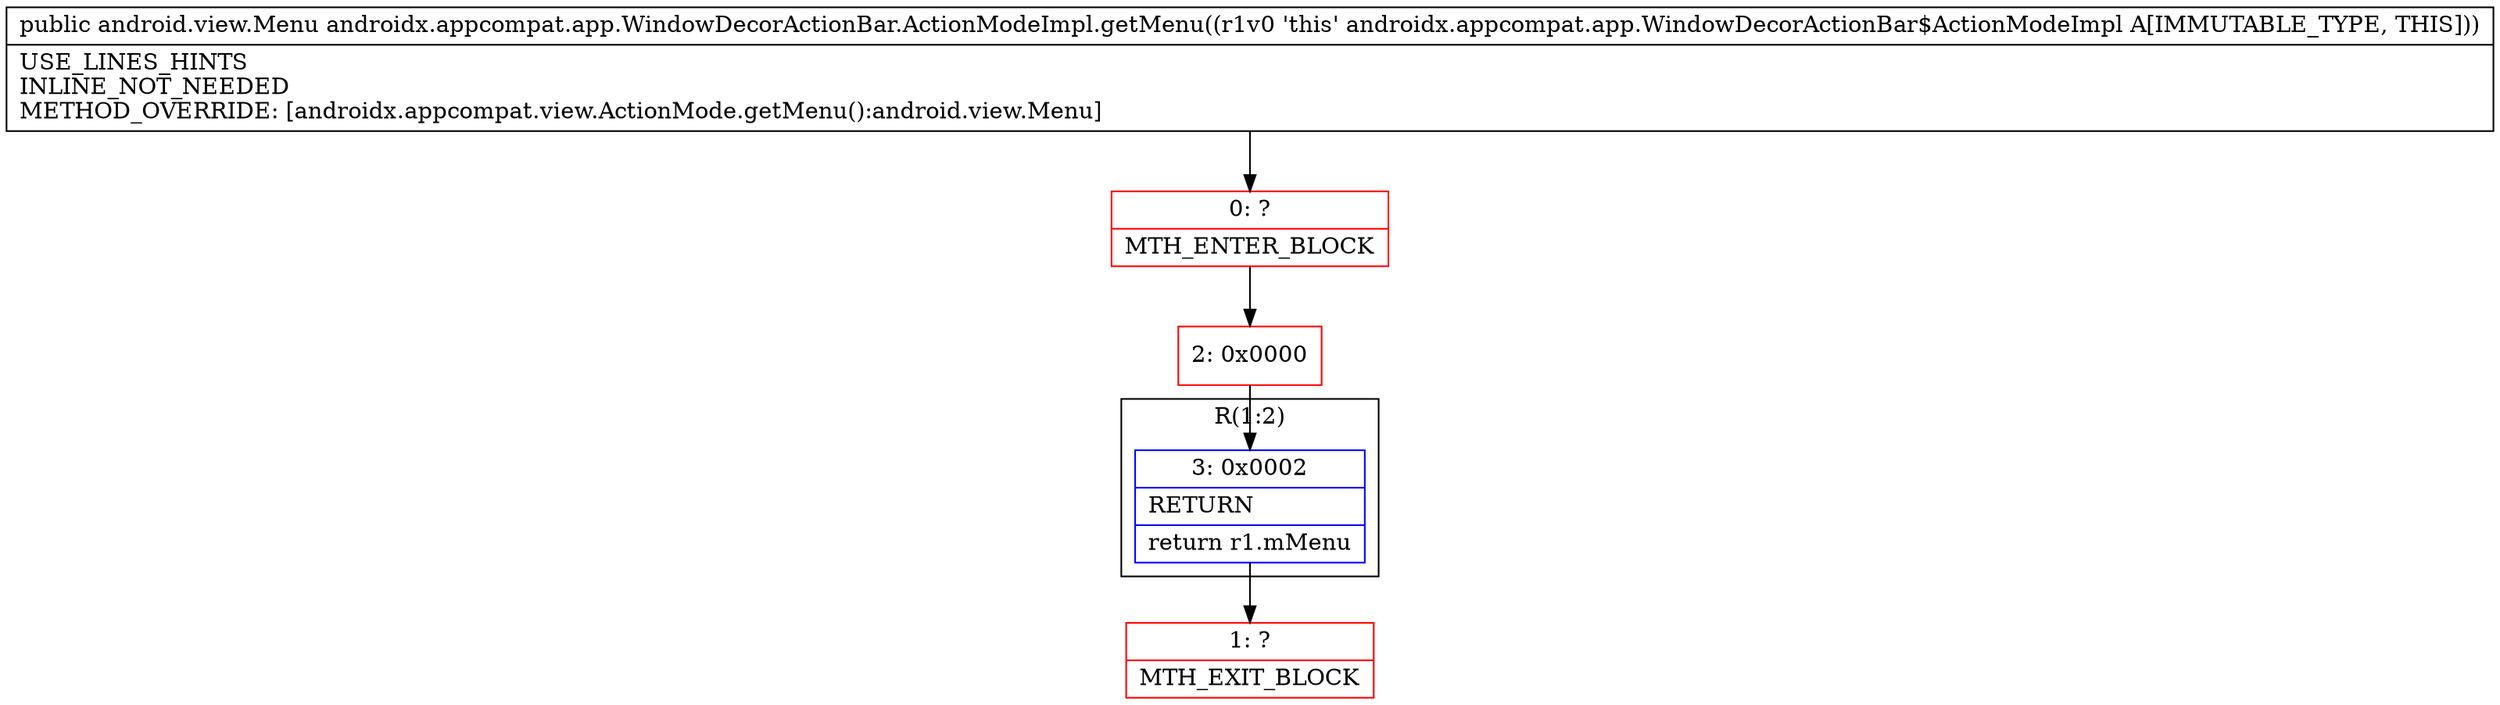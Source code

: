 digraph "CFG forandroidx.appcompat.app.WindowDecorActionBar.ActionModeImpl.getMenu()Landroid\/view\/Menu;" {
subgraph cluster_Region_517552318 {
label = "R(1:2)";
node [shape=record,color=blue];
Node_3 [shape=record,label="{3\:\ 0x0002|RETURN\l|return r1.mMenu\l}"];
}
Node_0 [shape=record,color=red,label="{0\:\ ?|MTH_ENTER_BLOCK\l}"];
Node_2 [shape=record,color=red,label="{2\:\ 0x0000}"];
Node_1 [shape=record,color=red,label="{1\:\ ?|MTH_EXIT_BLOCK\l}"];
MethodNode[shape=record,label="{public android.view.Menu androidx.appcompat.app.WindowDecorActionBar.ActionModeImpl.getMenu((r1v0 'this' androidx.appcompat.app.WindowDecorActionBar$ActionModeImpl A[IMMUTABLE_TYPE, THIS]))  | USE_LINES_HINTS\lINLINE_NOT_NEEDED\lMETHOD_OVERRIDE: [androidx.appcompat.view.ActionMode.getMenu():android.view.Menu]\l}"];
MethodNode -> Node_0;Node_3 -> Node_1;
Node_0 -> Node_2;
Node_2 -> Node_3;
}

